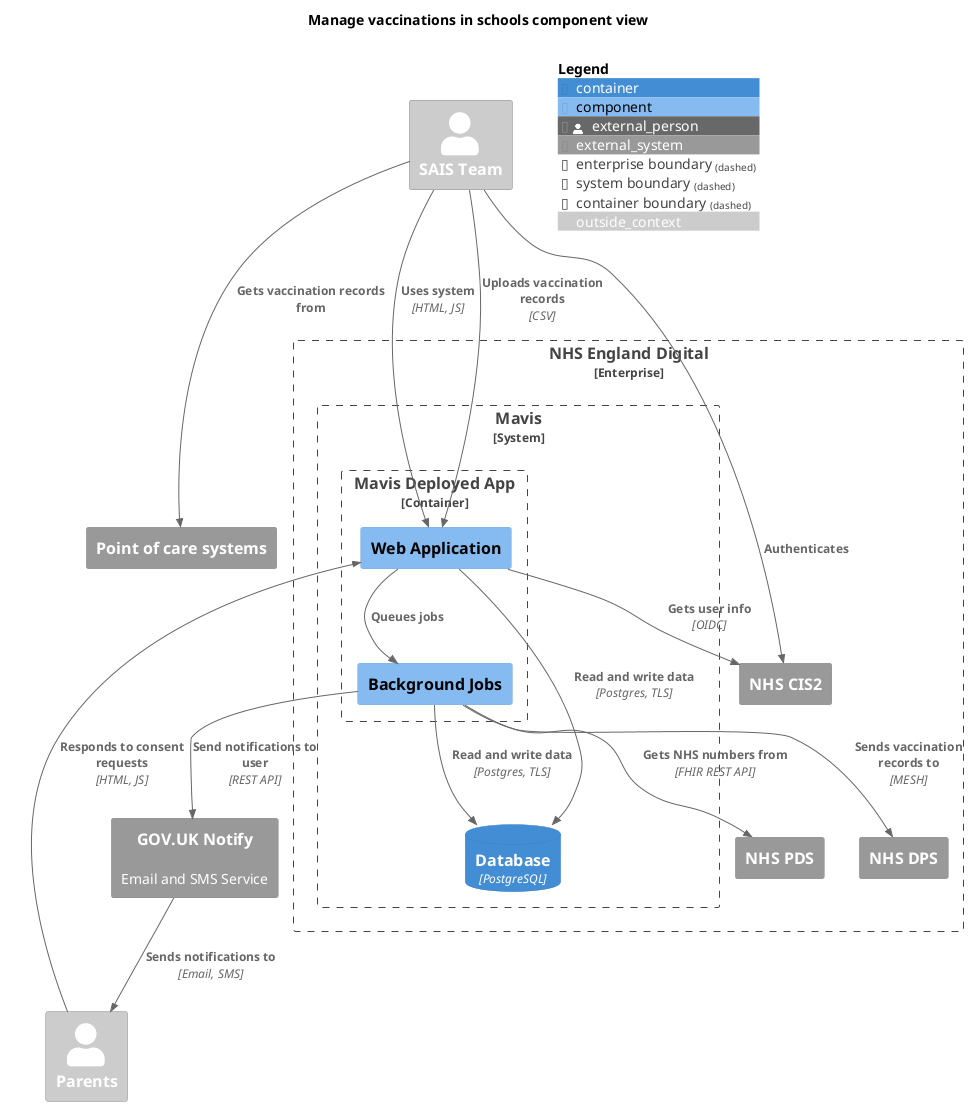 @startuml

!include <C4/C4_Component.puml>

LAYOUT_TOP_DOWN()

title "Manage vaccinations in schools component view"

AddElementTag("outside_context", $bgColor="#CCC", $fontColor="#FFF")

Person_Ext(sais, "SAIS Team", $tags="outside_context")
Person_Ext(parents, "Parents", $tags="outside_context")

System_Ext(poc, "Point of care systems")

Enterprise_Boundary(nhs, "NHS England Digital") {
  System_Boundary(mavis, "Mavis", "") {
    Container_Boundary(mavis_app, "Mavis Deployed App", "Ruby on Rails") {
      Component(webapp, "Web Application")
      Component(bgjobs, "Background Jobs")
    }
    ContainerDb(database, "Database", "PostgreSQL")
  }

  System_Ext(cis, "NHS CIS2")
  System_Ext(pds, "NHS PDS")
  System_Ext(dps, "NHS DPS")
}
System_Ext(notify, "GOV.UK Notify", "Email and SMS Service")


AddRelTag("optional", $textColor="black", $lineColor="black", $lineStyle="dashed")

Rel(sais, cis, "Authenticates")
Rel(webapp, cis, "Gets user info", "OIDC")
Rel(sais, webapp, "Uses system", "HTML, JS")
Rel(sais, poc, "Gets vaccination records from")
Rel(sais, webapp, "Uploads vaccination records", "CSV")
Rel(parents, webapp, "Responds to consent requests", "HTML, JS")
Rel(webapp, database, "Read and write data", "Postgres, TLS")
Rel(webapp, bgjobs, "Queues jobs")
Rel(bgjobs, database, "Read and write data", "Postgres, TLS")
Rel(bgjobs, notify, "Send notifications to user", "REST API")
Rel(notify, parents, "Sends notifications to", "Email, SMS")
Rel(bgjobs, pds, "Gets NHS numbers from", "FHIR REST API")
Rel(bgjobs, dps, "Sends vaccination records to", "MESH")


SHOW_FLOATING_LEGEND()

@enduml
